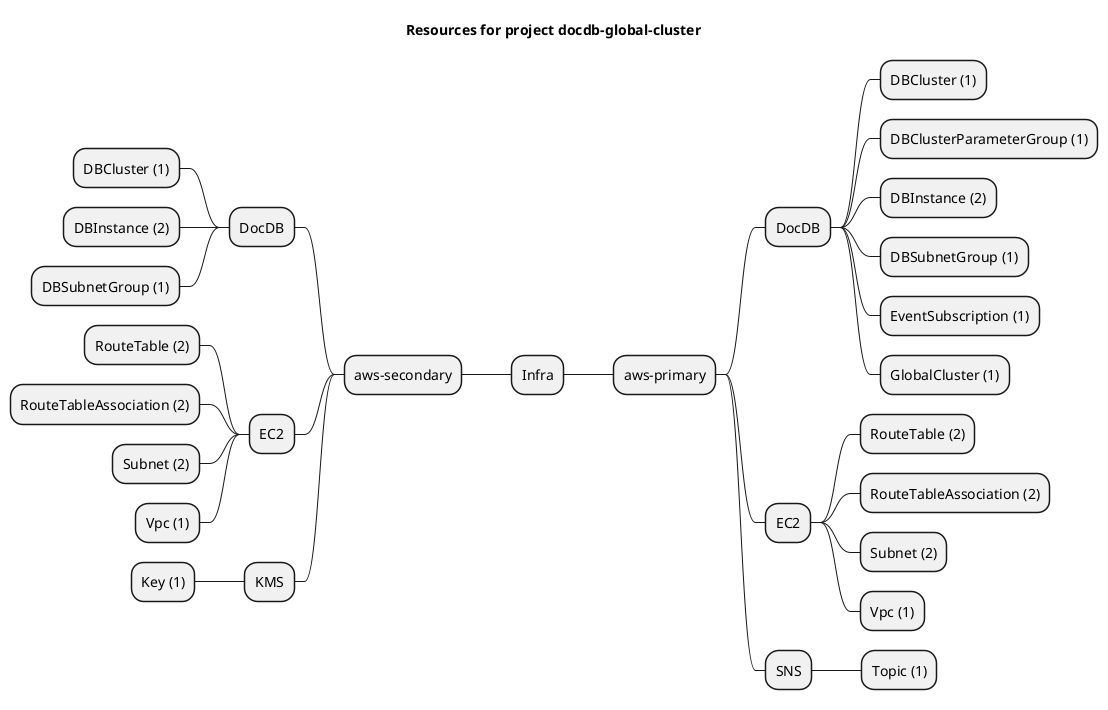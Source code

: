 @startmindmap
title Resources for project docdb-global-cluster
skinparam monochrome true
+ Infra
++ aws-primary
+++ DocDB
++++ DBCluster (1)
++++ DBClusterParameterGroup (1)
++++ DBInstance (2)
++++ DBSubnetGroup (1)
++++ EventSubscription (1)
++++ GlobalCluster (1)
+++ EC2
++++ RouteTable (2)
++++ RouteTableAssociation (2)
++++ Subnet (2)
++++ Vpc (1)
+++ SNS
++++ Topic (1)
-- aws-secondary
--- DocDB
---- DBCluster (1)
---- DBInstance (2)
---- DBSubnetGroup (1)
--- EC2
---- RouteTable (2)
---- RouteTableAssociation (2)
---- Subnet (2)
---- Vpc (1)
--- KMS
---- Key (1)
@endmindmap